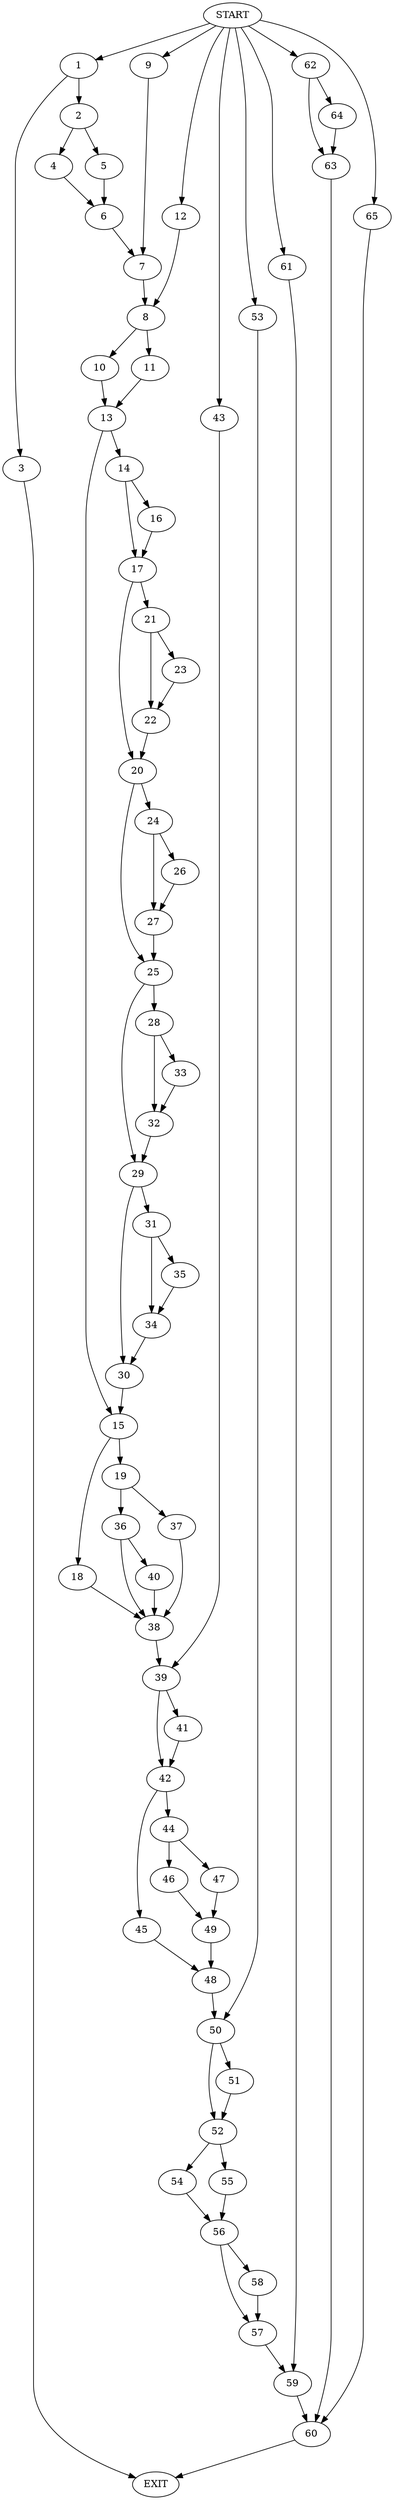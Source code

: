 digraph {
0 [label="START"]
66 [label="EXIT"]
0 -> 1
1 -> 2
1 -> 3
2 -> 4
2 -> 5
3 -> 66
5 -> 6
4 -> 6
6 -> 7
7 -> 8
0 -> 9
9 -> 7
8 -> 10
8 -> 11
0 -> 12
12 -> 8
10 -> 13
11 -> 13
13 -> 14
13 -> 15
14 -> 16
14 -> 17
15 -> 18
15 -> 19
17 -> 20
17 -> 21
16 -> 17
21 -> 22
21 -> 23
20 -> 24
20 -> 25
22 -> 20
23 -> 22
24 -> 26
24 -> 27
25 -> 28
25 -> 29
27 -> 25
26 -> 27
29 -> 30
29 -> 31
28 -> 32
28 -> 33
33 -> 32
32 -> 29
31 -> 34
31 -> 35
30 -> 15
35 -> 34
34 -> 30
19 -> 36
19 -> 37
18 -> 38
38 -> 39
36 -> 38
36 -> 40
37 -> 38
40 -> 38
39 -> 41
39 -> 42
0 -> 43
43 -> 39
41 -> 42
42 -> 44
42 -> 45
44 -> 46
44 -> 47
45 -> 48
47 -> 49
46 -> 49
49 -> 48
48 -> 50
50 -> 51
50 -> 52
0 -> 53
53 -> 50
51 -> 52
52 -> 54
52 -> 55
54 -> 56
55 -> 56
56 -> 57
56 -> 58
58 -> 57
57 -> 59
59 -> 60
0 -> 61
61 -> 59
60 -> 66
0 -> 62
62 -> 63
62 -> 64
64 -> 63
63 -> 60
0 -> 65
65 -> 60
}
